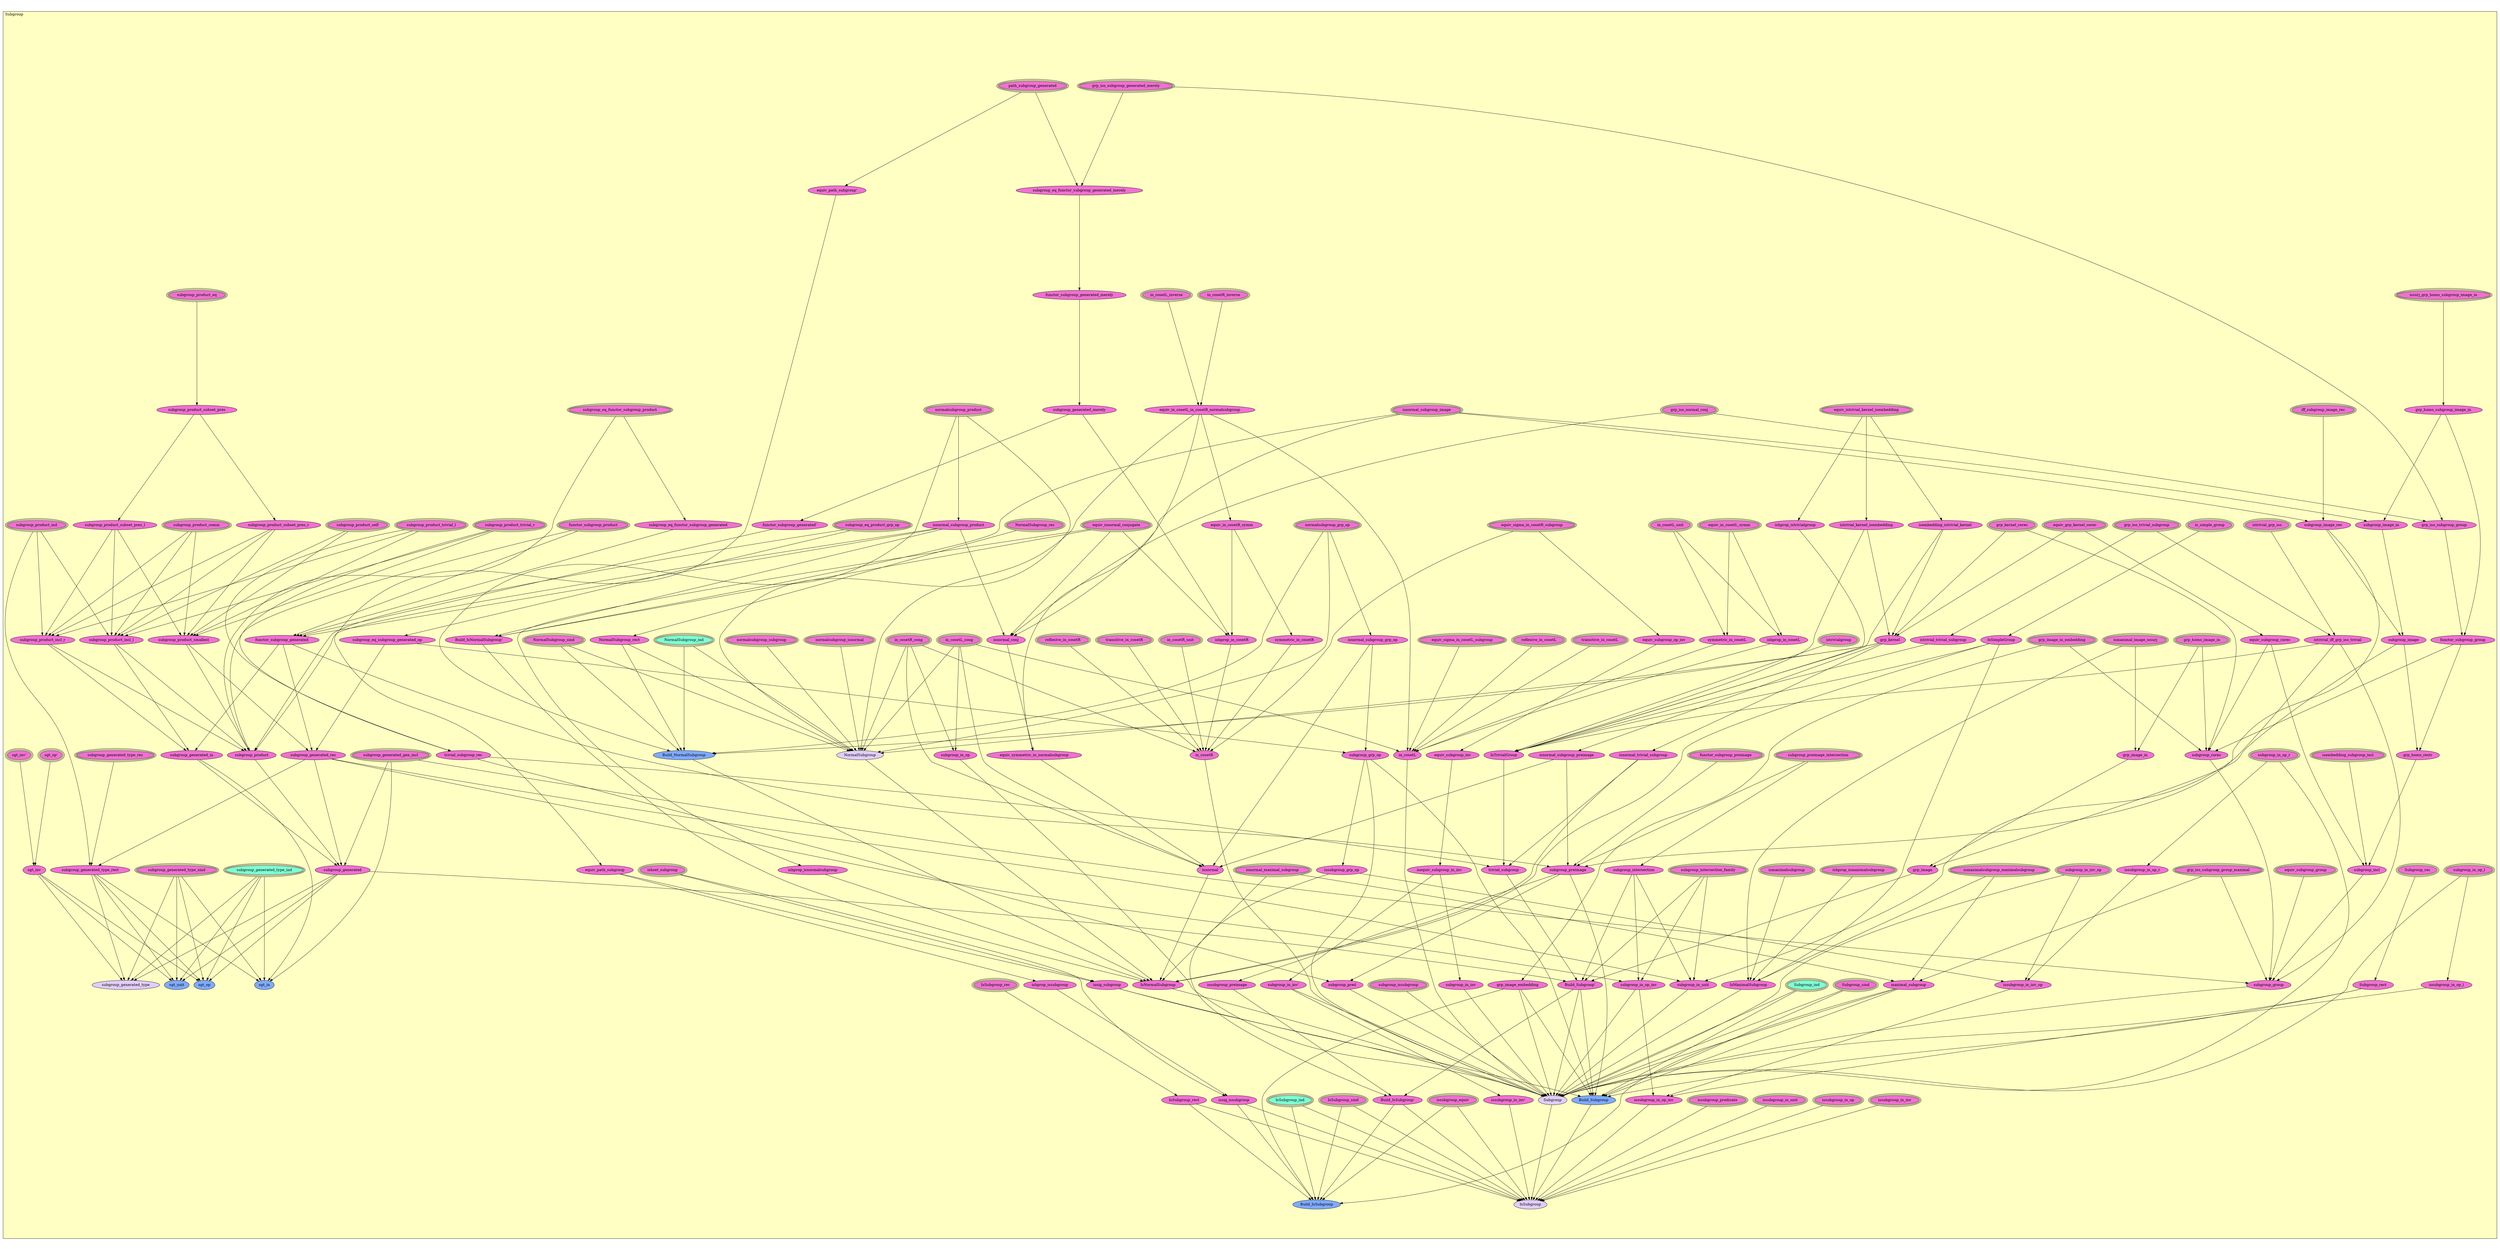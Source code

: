 digraph HoTT_Algebra_Groups_Subgroup {
  graph [ratio=0.5]
  node [style=filled]
Subgroup_in_cosetL [label="in_cosetL", URL=<Subgroup.html#in_cosetL>, fillcolor="#F070D1"] ;
Subgroup_grp_iso_subgroup_group [label="grp_iso_subgroup_group", URL=<Subgroup.html#grp_iso_subgroup_group>, fillcolor="#F070D1"] ;
Subgroup_equiv_istrivial_kernel_isembedding [label="equiv_istrivial_kernel_isembedding", URL=<Subgroup.html#equiv_istrivial_kernel_isembedding>, peripheries=3, fillcolor="#F070D1"] ;
Subgroup_istrivial_kernel_isembedding [label="istrivial_kernel_isembedding", URL=<Subgroup.html#istrivial_kernel_isembedding>, fillcolor="#F070D1"] ;
Subgroup_functor_subgroup_group [label="functor_subgroup_group", URL=<Subgroup.html#functor_subgroup_group>, fillcolor="#F070D1"] ;
Subgroup_isembedding_istrivial_kernel [label="isembedding_istrivial_kernel", URL=<Subgroup.html#isembedding_istrivial_kernel>, fillcolor="#F070D1"] ;
Subgroup_equiv_subgroup_corec [label="equiv_subgroup_corec", URL=<Subgroup.html#equiv_subgroup_corec>, fillcolor="#F070D1"] ;
Subgroup_subgroup_corec [label="subgroup_corec", URL=<Subgroup.html#subgroup_corec>, fillcolor="#F070D1"] ;
Subgroup_equiv_grp_kernel_corec [label="equiv_grp_kernel_corec", URL=<Subgroup.html#equiv_grp_kernel_corec>, peripheries=3, fillcolor="#F070D1"] ;
Subgroup_grp_kernel_corec [label="grp_kernel_corec", URL=<Subgroup.html#grp_kernel_corec>, peripheries=3, fillcolor="#F070D1"] ;
Subgroup_grp_homo_restr [label="grp_homo_restr", URL=<Subgroup.html#grp_homo_restr>, fillcolor="#F070D1"] ;
Subgroup_isembedding_subgroup_incl [label="isembedding_subgroup_incl", URL=<Subgroup.html#isembedding_subgroup_incl>, peripheries=3, fillcolor="#F070D1"] ;
Subgroup_grp_kernel [label="grp_kernel", URL=<Subgroup.html#grp_kernel>, fillcolor="#F070D1"] ;
Subgroup_subgroup_incl [label="subgroup_incl", URL=<Subgroup.html#subgroup_incl>, fillcolor="#F070D1"] ;
Subgroup_isnormal_subgroup_image [label="isnormal_subgroup_image", URL=<Subgroup.html#isnormal_subgroup_image>, peripheries=3, fillcolor="#F070D1"] ;
Subgroup_iff_subgroup_image_rec [label="iff_subgroup_image_rec", URL=<Subgroup.html#iff_subgroup_image_rec>, peripheries=3, fillcolor="#F070D1"] ;
Subgroup_equiv_subgroup_group [label="equiv_subgroup_group", URL=<Subgroup.html#equiv_subgroup_group>, peripheries=3, fillcolor="#F070D1"] ;
Subgroup_subgroup_image_rec [label="subgroup_image_rec", URL=<Subgroup.html#subgroup_image_rec>, fillcolor="#F070D1"] ;
Subgroup_subgroup_group [label="subgroup_group", URL=<Subgroup.html#subgroup_group>, fillcolor="#F070D1"] ;
Subgroup_issurj_grp_homo_subgroup_image_in [label="issurj_grp_homo_subgroup_image_in", URL=<Subgroup.html#issurj_grp_homo_subgroup_image_in>, peripheries=3, fillcolor="#F070D1"] ;
Subgroup_ishset_subgroup [label="ishset_subgroup", URL=<Subgroup.html#ishset_subgroup>, peripheries=3, fillcolor="#F070D1"] ;
Subgroup_grp_homo_subgroup_image_in [label="grp_homo_subgroup_image_in", URL=<Subgroup.html#grp_homo_subgroup_image_in>, fillcolor="#F070D1"] ;
Subgroup_equiv_path_subgroup_ [label="equiv_path_subgroup'", URL=<Subgroup.html#equiv_path_subgroup'>, fillcolor="#F070D1"] ;
Subgroup_subgroup_image_in [label="subgroup_image_in", URL=<Subgroup.html#subgroup_image_in>, fillcolor="#F070D1"] ;
Subgroup_equiv_path_subgroup [label="equiv_path_subgroup", URL=<Subgroup.html#equiv_path_subgroup>, fillcolor="#F070D1"] ;
Subgroup_subgroup_image [label="subgroup_image", URL=<Subgroup.html#subgroup_image>, fillcolor="#F070D1"] ;
Subgroup_equiv_subgroup_op_inv [label="equiv_subgroup_op_inv", URL=<Subgroup.html#equiv_subgroup_op_inv>, fillcolor="#F070D1"] ;
Subgroup_ismaximal_image_issurj [label="ismaximal_image_issurj", URL=<Subgroup.html#ismaximal_image_issurj>, peripheries=3, fillcolor="#F070D1"] ;
Subgroup_equiv_subgroup_inv [label="equiv_subgroup_inv", URL=<Subgroup.html#equiv_subgroup_inv>, fillcolor="#F070D1"] ;
Subgroup_isequiv_subgroup_in_inv [label="isequiv_subgroup_in_inv", URL=<Subgroup.html#isequiv_subgroup_in_inv>, fillcolor="#F070D1"] ;
Subgroup_grp_image_in_embedding [label="grp_image_in_embedding", URL=<Subgroup.html#grp_image_in_embedding>, peripheries=3, fillcolor="#F070D1"] ;
Subgroup_subgroup_in_op_r [label="subgroup_in_op_r", URL=<Subgroup.html#subgroup_in_op_r>, peripheries=3, fillcolor="#F070D1"] ;
Subgroup_grp_image_embedding [label="grp_image_embedding", URL=<Subgroup.html#grp_image_embedding>, fillcolor="#F070D1"] ;
Subgroup_subgroup_in_op_l [label="subgroup_in_op_l", URL=<Subgroup.html#subgroup_in_op_l>, peripheries=3, fillcolor="#F070D1"] ;
Subgroup_grp_homo_image_in [label="grp_homo_image_in", URL=<Subgroup.html#grp_homo_image_in>, peripheries=3, fillcolor="#F070D1"] ;
Subgroup_subgroup_in_inv_op [label="subgroup_in_inv_op", URL=<Subgroup.html#subgroup_in_inv_op>, peripheries=3, fillcolor="#F070D1"] ;
Subgroup_grp_image_in [label="grp_image_in", URL=<Subgroup.html#grp_image_in>, fillcolor="#F070D1"] ;
Subgroup_subgroup_in_op_inv [label="subgroup_in_op_inv", URL=<Subgroup.html#subgroup_in_op_inv>, fillcolor="#F070D1"] ;
Subgroup_grp_image [label="grp_image", URL=<Subgroup.html#grp_image>, fillcolor="#F070D1"] ;
Subgroup_subgroup_in_op [label="subgroup_in_op", URL=<Subgroup.html#subgroup_in_op>, fillcolor="#F070D1"] ;
Subgroup_subgroup_eq_product_grp_op [label="subgroup_eq_product_grp_op", URL=<Subgroup.html#subgroup_eq_product_grp_op>, peripheries=3, fillcolor="#F070D1"] ;
Subgroup_subgroup_in_inv_ [label="subgroup_in_inv'", URL=<Subgroup.html#subgroup_in_inv'>, fillcolor="#F070D1"] ;
Subgroup_subgroup_eq_functor_subgroup_product [label="subgroup_eq_functor_subgroup_product", URL=<Subgroup.html#subgroup_eq_functor_subgroup_product>, peripheries=3, fillcolor="#F070D1"] ;
Subgroup_subgroup_in_inv [label="subgroup_in_inv", URL=<Subgroup.html#subgroup_in_inv>, fillcolor="#F070D1"] ;
Subgroup_functor_subgroup_product [label="functor_subgroup_product", URL=<Subgroup.html#functor_subgroup_product>, peripheries=3, fillcolor="#F070D1"] ;
Subgroup_subgroup_in_unit [label="subgroup_in_unit", URL=<Subgroup.html#subgroup_in_unit>, fillcolor="#F070D1"] ;
Subgroup_normalsubgroup_product [label="normalsubgroup_product", URL=<Subgroup.html#normalsubgroup_product>, peripheries=3, fillcolor="#F070D1"] ;
Subgroup_isnormal_subgroup_product [label="isnormal_subgroup_product", URL=<Subgroup.html#isnormal_subgroup_product>, fillcolor="#F070D1"] ;
Subgroup_Build_Subgroup_ [label="Build_Subgroup'", URL=<Subgroup.html#Build_Subgroup'>, fillcolor="#F070D1"] ;
Subgroup_subgroup_product_eq [label="subgroup_product_eq", URL=<Subgroup.html#subgroup_product_eq>, peripheries=3, fillcolor="#F070D1"] ;
Subgroup_issig_subgroup [label="issig_subgroup", URL=<Subgroup.html#issig_subgroup>, fillcolor="#F070D1"] ;
Subgroup_subgroup_product_subset_pres [label="subgroup_product_subset_pres", URL=<Subgroup.html#subgroup_product_subset_pres>, fillcolor="#F070D1"] ;
Subgroup_subgroup_issubgroup [label="subgroup_issubgroup", URL=<Subgroup.html#subgroup_issubgroup>, peripheries=3, fillcolor="#F070D1"] ;
Subgroup_subgroup_product_subset_pres_r [label="subgroup_product_subset_pres_r", URL=<Subgroup.html#subgroup_product_subset_pres_r>, fillcolor="#F070D1"] ;
Subgroup_subgroup_pred [label="subgroup_pred", URL=<Subgroup.html#subgroup_pred>, fillcolor="#F070D1"] ;
Subgroup_subgroup_product_subset_pres_l [label="subgroup_product_subset_pres_l", URL=<Subgroup.html#subgroup_product_subset_pres_l>, fillcolor="#F070D1"] ;
Subgroup_Subgroup_sind [label="Subgroup_sind", URL=<Subgroup.html#Subgroup_sind>, peripheries=3, fillcolor="#F070D1"] ;
Subgroup_subgroup_product_self [label="subgroup_product_self", URL=<Subgroup.html#subgroup_product_self>, peripheries=3, fillcolor="#F070D1"] ;
Subgroup_Subgroup_rec [label="Subgroup_rec", URL=<Subgroup.html#Subgroup_rec>, peripheries=3, fillcolor="#F070D1"] ;
Subgroup_subgroup_product_trivial_r [label="subgroup_product_trivial_r", URL=<Subgroup.html#subgroup_product_trivial_r>, peripheries=3, fillcolor="#F070D1"] ;
Subgroup_Subgroup_ind [label="Subgroup_ind", URL=<Subgroup.html#Subgroup_ind>, peripheries=3, fillcolor="#7FFFD4"] ;
Subgroup_subgroup_product_trivial_l [label="subgroup_product_trivial_l", URL=<Subgroup.html#subgroup_product_trivial_l>, peripheries=3, fillcolor="#F070D1"] ;
Subgroup_Subgroup_rect [label="Subgroup_rect", URL=<Subgroup.html#Subgroup_rect>, fillcolor="#F070D1"] ;
Subgroup_Build_Subgroup [label="Build_Subgroup", URL=<Subgroup.html#Build_Subgroup>, fillcolor="#7FAAFF"] ;
Subgroup_subgroup_product_comm [label="subgroup_product_comm", URL=<Subgroup.html#subgroup_product_comm>, peripheries=3, fillcolor="#F070D1"] ;
Subgroup_Subgroup [label="Subgroup", URL=<Subgroup.html#Subgroup>, fillcolor="#E2CDFA"] ;
Subgroup_subgroup_product_smallest [label="subgroup_product_smallest", URL=<Subgroup.html#subgroup_product_smallest>, fillcolor="#F070D1"] ;
Subgroup_subgroup_product_ind [label="subgroup_product_ind", URL=<Subgroup.html#subgroup_product_ind>, peripheries=3, fillcolor="#F070D1"] ;
Subgroup_issubgroup_equiv [label="issubgroup_equiv", URL=<Subgroup.html#issubgroup_equiv>, peripheries=3, fillcolor="#F070D1"] ;
Subgroup_subgroup_product_incl_r [label="subgroup_product_incl_r", URL=<Subgroup.html#subgroup_product_incl_r>, fillcolor="#F070D1"] ;
Subgroup_ishprop_issubgroup [label="ishprop_issubgroup", URL=<Subgroup.html#ishprop_issubgroup>, fillcolor="#F070D1"] ;
Subgroup_subgroup_product_incl_l [label="subgroup_product_incl_l", URL=<Subgroup.html#subgroup_product_incl_l>, fillcolor="#F070D1"] ;
Subgroup_issubgroup_in_op_r [label="issubgroup_in_op_r", URL=<Subgroup.html#issubgroup_in_op_r>, fillcolor="#F070D1"] ;
Subgroup_subgroup_product [label="subgroup_product", URL=<Subgroup.html#subgroup_product>, fillcolor="#F070D1"] ;
Subgroup_issubgroup_in_op_l [label="issubgroup_in_op_l", URL=<Subgroup.html#issubgroup_in_op_l>, fillcolor="#F070D1"] ;
Subgroup_path_subgroup_generated [label="path_subgroup_generated", URL=<Subgroup.html#path_subgroup_generated>, peripheries=3, fillcolor="#F070D1"] ;
Subgroup_issubgroup_in_inv_op [label="issubgroup_in_inv_op", URL=<Subgroup.html#issubgroup_in_inv_op>, fillcolor="#F070D1"] ;
Subgroup_issubgroup_in_inv_ [label="issubgroup_in_inv'", URL=<Subgroup.html#issubgroup_in_inv'>, fillcolor="#F070D1"] ;
Subgroup_grp_iso_subgroup_generated_merely [label="grp_iso_subgroup_generated_merely", URL=<Subgroup.html#grp_iso_subgroup_generated_merely>, peripheries=3, fillcolor="#F070D1"] ;
Subgroup_subgroup_eq_functor_subgroup_generated_merely [label="subgroup_eq_functor_subgroup_generated_merely", URL=<Subgroup.html#subgroup_eq_functor_subgroup_generated_merely>, fillcolor="#F070D1"] ;
Subgroup_issubgroup_in_op_inv [label="issubgroup_in_op_inv", URL=<Subgroup.html#issubgroup_in_op_inv>, fillcolor="#F070D1"] ;
Subgroup_functor_subgroup_generated_merely [label="functor_subgroup_generated_merely", URL=<Subgroup.html#functor_subgroup_generated_merely>, fillcolor="#F070D1"] ;
Subgroup_Build_IsSubgroup_ [label="Build_IsSubgroup'", URL=<Subgroup.html#Build_IsSubgroup'>, fillcolor="#F070D1"] ;
Subgroup_subgroup_generated_merely [label="subgroup_generated_merely", URL=<Subgroup.html#subgroup_generated_merely>, fillcolor="#F070D1"] ;
Subgroup_issig_issubgroup [label="issig_issubgroup", URL=<Subgroup.html#issig_issubgroup>, fillcolor="#F070D1"] ;
Subgroup_subgroup_eq_subgroup_generated_op [label="subgroup_eq_subgroup_generated_op", URL=<Subgroup.html#subgroup_eq_subgroup_generated_op>, fillcolor="#F070D1"] ;
Subgroup_issubgroup_in_inv [label="issubgroup_in_inv", URL=<Subgroup.html#issubgroup_in_inv>, peripheries=3, fillcolor="#F070D1"] ;
Subgroup_subgroup_eq_functor_subgroup_generated [label="subgroup_eq_functor_subgroup_generated", URL=<Subgroup.html#subgroup_eq_functor_subgroup_generated>, fillcolor="#F070D1"] ;
Subgroup_issubgroup_in_op [label="issubgroup_in_op", URL=<Subgroup.html#issubgroup_in_op>, peripheries=3, fillcolor="#F070D1"] ;
Subgroup_issubgroup_in_unit [label="issubgroup_in_unit", URL=<Subgroup.html#issubgroup_in_unit>, peripheries=3, fillcolor="#F070D1"] ;
Subgroup_functor_subgroup_generated_ [label="functor_subgroup_generated'", URL=<Subgroup.html#functor_subgroup_generated'>, fillcolor="#F070D1"] ;
Subgroup_issubgroup_predicate [label="issubgroup_predicate", URL=<Subgroup.html#issubgroup_predicate>, peripheries=3, fillcolor="#F070D1"] ;
Subgroup_functor_subgroup_generated [label="functor_subgroup_generated", URL=<Subgroup.html#functor_subgroup_generated>, fillcolor="#F070D1"] ;
Subgroup_subgroup_generated_rec [label="subgroup_generated_rec", URL=<Subgroup.html#subgroup_generated_rec>, fillcolor="#F070D1"] ;
Subgroup_IsSubgroup_sind [label="IsSubgroup_sind", URL=<Subgroup.html#IsSubgroup_sind>, peripheries=3, fillcolor="#F070D1"] ;
Subgroup_subgroup_generated_gen_incl [label="subgroup_generated_gen_incl", URL=<Subgroup.html#subgroup_generated_gen_incl>, peripheries=3, fillcolor="#F070D1"] ;
Subgroup_IsSubgroup_rec [label="IsSubgroup_rec", URL=<Subgroup.html#IsSubgroup_rec>, peripheries=3, fillcolor="#F070D1"] ;
Subgroup_subgroup_generated_in [label="subgroup_generated_in", URL=<Subgroup.html#subgroup_generated_in>, fillcolor="#F070D1"] ;
Subgroup_IsSubgroup_ind [label="IsSubgroup_ind", URL=<Subgroup.html#IsSubgroup_ind>, peripheries=3, fillcolor="#7FFFD4"] ;
Subgroup_subgroup_generated [label="subgroup_generated", URL=<Subgroup.html#subgroup_generated>, fillcolor="#F070D1"] ;
Subgroup_IsSubgroup_rect [label="IsSubgroup_rect", URL=<Subgroup.html#IsSubgroup_rect>, fillcolor="#F070D1"] ;
Subgroup_Build_IsSubgroup [label="Build_IsSubgroup", URL=<Subgroup.html#Build_IsSubgroup>, fillcolor="#7FAAFF"] ;
Subgroup_sgt_op_ [label="sgt_op'", URL=<Subgroup.html#sgt_op'>, peripheries=3, fillcolor="#F070D1"] ;
Subgroup_IsSubgroup [label="IsSubgroup", URL=<Subgroup.html#IsSubgroup>, fillcolor="#E2CDFA"] ;
Subgroup_sgt_inv_ [label="sgt_inv'", URL=<Subgroup.html#sgt_inv'>, peripheries=3, fillcolor="#F070D1"] ;
Subgroup_sgt_inv [label="sgt_inv", URL=<Subgroup.html#sgt_inv>, fillcolor="#F070D1"] ;
Subgroup_subgroup_generated_type_sind [label="subgroup_generated_type_sind", URL=<Subgroup.html#subgroup_generated_type_sind>, peripheries=3, fillcolor="#F070D1"] ;
Subgroup_subgroup_generated_type_rec [label="subgroup_generated_type_rec", URL=<Subgroup.html#subgroup_generated_type_rec>, peripheries=3, fillcolor="#F070D1"] ;
Subgroup_subgroup_generated_type_ind [label="subgroup_generated_type_ind", URL=<Subgroup.html#subgroup_generated_type_ind>, peripheries=3, fillcolor="#7FFFD4"] ;
Subgroup_subgroup_generated_type_rect [label="subgroup_generated_type_rect", URL=<Subgroup.html#subgroup_generated_type_rect>, fillcolor="#F070D1"] ;
Subgroup_sgt_op [label="sgt_op", URL=<Subgroup.html#sgt_op>, fillcolor="#7FAAFF"] ;
Subgroup_sgt_unit [label="sgt_unit", URL=<Subgroup.html#sgt_unit>, fillcolor="#7FAAFF"] ;
Subgroup_sgt_in [label="sgt_in", URL=<Subgroup.html#sgt_in>, fillcolor="#7FAAFF"] ;
Subgroup_subgroup_generated_type [label="subgroup_generated_type", URL=<Subgroup.html#subgroup_generated_type>, fillcolor="#E2CDFA"] ;
Subgroup_is_simple_group [label="is_simple_group", URL=<Subgroup.html#is_simple_group>, peripheries=3, fillcolor="#F070D1"] ;
Subgroup_IsSimpleGroup [label="IsSimpleGroup", URL=<Subgroup.html#IsSimpleGroup>, fillcolor="#F070D1"] ;
Subgroup_subgroup_preimage_intersection [label="subgroup_preimage_intersection", URL=<Subgroup.html#subgroup_preimage_intersection>, peripheries=3, fillcolor="#F070D1"] ;
Subgroup_functor_subgroup_preimage [label="functor_subgroup_preimage", URL=<Subgroup.html#functor_subgroup_preimage>, peripheries=3, fillcolor="#F070D1"] ;
Subgroup_isnormal_subgroup_preimage [label="isnormal_subgroup_preimage", URL=<Subgroup.html#isnormal_subgroup_preimage>, fillcolor="#F070D1"] ;
Subgroup_subgroup_preimage [label="subgroup_preimage", URL=<Subgroup.html#subgroup_preimage>, fillcolor="#F070D1"] ;
Subgroup_issubgroup_preimage [label="issubgroup_preimage", URL=<Subgroup.html#issubgroup_preimage>, fillcolor="#F070D1"] ;
Subgroup_subgroup_intersection_family [label="subgroup_intersection_family", URL=<Subgroup.html#subgroup_intersection_family>, peripheries=3, fillcolor="#F070D1"] ;
Subgroup_subgroup_intersection [label="subgroup_intersection", URL=<Subgroup.html#subgroup_intersection>, fillcolor="#F070D1"] ;
Subgroup_normalsubgroup_grp_op [label="normalsubgroup_grp_op", URL=<Subgroup.html#normalsubgroup_grp_op>, peripheries=3, fillcolor="#F070D1"] ;
Subgroup_isnormal_subgroup_grp_op [label="isnormal_subgroup_grp_op", URL=<Subgroup.html#isnormal_subgroup_grp_op>, fillcolor="#F070D1"] ;
Subgroup_subgroup_grp_op [label="subgroup_grp_op", URL=<Subgroup.html#subgroup_grp_op>, fillcolor="#F070D1"] ;
Subgroup_issubgroup_grp_op [label="issubgroup_grp_op", URL=<Subgroup.html#issubgroup_grp_op>, fillcolor="#F070D1"] ;
Subgroup_ismaximalsubgroup_maximalsubgroup [label="ismaximalsubgroup_maximalsubgroup", URL=<Subgroup.html#ismaximalsubgroup_maximalsubgroup>, peripheries=3, fillcolor="#F070D1"] ;
Subgroup_ishprop_ismaximalsubgroup [label="ishprop_ismaximalsubgroup", URL=<Subgroup.html#ishprop_ismaximalsubgroup>, peripheries=3, fillcolor="#F070D1"] ;
Subgroup_ismaximalsubgroup [label="ismaximalsubgroup", URL=<Subgroup.html#ismaximalsubgroup>, peripheries=3, fillcolor="#F070D1"] ;
Subgroup_IsMaximalSubgroup [label="IsMaximalSubgroup", URL=<Subgroup.html#IsMaximalSubgroup>, fillcolor="#F070D1"] ;
Subgroup_isnormal_maximal_subgroup [label="isnormal_maximal_subgroup", URL=<Subgroup.html#isnormal_maximal_subgroup>, peripheries=3, fillcolor="#F070D1"] ;
Subgroup_grp_iso_subgroup_group_maximal [label="grp_iso_subgroup_group_maximal", URL=<Subgroup.html#grp_iso_subgroup_group_maximal>, peripheries=3, fillcolor="#F070D1"] ;
Subgroup_maximal_subgroup [label="maximal_subgroup", URL=<Subgroup.html#maximal_subgroup>, fillcolor="#F070D1"] ;
Subgroup_istrivial_grp_iso [label="istrivial_grp_iso", URL=<Subgroup.html#istrivial_grp_iso>, peripheries=3, fillcolor="#F070D1"] ;
Subgroup_grp_iso_trivial_subgroup [label="grp_iso_trivial_subgroup", URL=<Subgroup.html#grp_iso_trivial_subgroup>, peripheries=3, fillcolor="#F070D1"] ;
Subgroup_istrivial_iff_grp_iso_trivial [label="istrivial_iff_grp_iso_trivial", URL=<Subgroup.html#istrivial_iff_grp_iso_trivial>, fillcolor="#F070D1"] ;
Subgroup_istrivial_trivial_subgroup [label="istrivial_trivial_subgroup", URL=<Subgroup.html#istrivial_trivial_subgroup>, fillcolor="#F070D1"] ;
Subgroup_ishprop_istrivialgroup [label="ishprop_istrivialgroup", URL=<Subgroup.html#ishprop_istrivialgroup>, fillcolor="#F070D1"] ;
Subgroup_istrivialgroup [label="istrivialgroup", URL=<Subgroup.html#istrivialgroup>, peripheries=3, fillcolor="#F070D1"] ;
Subgroup_IsTrivialGroup [label="IsTrivialGroup", URL=<Subgroup.html#IsTrivialGroup>, fillcolor="#F070D1"] ;
Subgroup_isnormal_trivial_subgroup [label="isnormal_trivial_subgroup", URL=<Subgroup.html#isnormal_trivial_subgroup>, fillcolor="#F070D1"] ;
Subgroup_trivial_subgroup_rec [label="trivial_subgroup_rec", URL=<Subgroup.html#trivial_subgroup_rec>, fillcolor="#F070D1"] ;
Subgroup_trivial_subgroup [label="trivial_subgroup", URL=<Subgroup.html#trivial_subgroup>, fillcolor="#F070D1"] ;
Subgroup_in_cosetR_cong [label="in_cosetR_cong", URL=<Subgroup.html#in_cosetR_cong>, peripheries=3, fillcolor="#F070D1"] ;
Subgroup_in_cosetL_cong [label="in_cosetL_cong", URL=<Subgroup.html#in_cosetL_cong>, peripheries=3, fillcolor="#F070D1"] ;
Subgroup_in_cosetR_inverse [label="in_cosetR_inverse", URL=<Subgroup.html#in_cosetR_inverse>, peripheries=3, fillcolor="#F070D1"] ;
Subgroup_in_cosetL_inverse [label="in_cosetL_inverse", URL=<Subgroup.html#in_cosetL_inverse>, peripheries=3, fillcolor="#F070D1"] ;
Subgroup_equiv_in_cosetL_in_cosetR_normalsubgroup [label="equiv_in_cosetL_in_cosetR_normalsubgroup", URL=<Subgroup.html#equiv_in_cosetL_in_cosetR_normalsubgroup>, fillcolor="#F070D1"] ;
Subgroup_grp_iso_normal_conj [label="grp_iso_normal_conj", URL=<Subgroup.html#grp_iso_normal_conj>, peripheries=3, fillcolor="#F070D1"] ;
Subgroup_equiv_isnormal_conjugate [label="equiv_isnormal_conjugate", URL=<Subgroup.html#equiv_isnormal_conjugate>, peripheries=3, fillcolor="#F070D1"] ;
Subgroup_ishprop_isnormalsubgroup [label="ishprop_isnormalsubgroup", URL=<Subgroup.html#ishprop_isnormalsubgroup>, fillcolor="#F070D1"] ;
Subgroup_Build_IsNormalSubgroup_ [label="Build_IsNormalSubgroup'", URL=<Subgroup.html#Build_IsNormalSubgroup'>, fillcolor="#F070D1"] ;
Subgroup_isnormal_conj [label="isnormal_conj", URL=<Subgroup.html#isnormal_conj>, fillcolor="#F070D1"] ;
Subgroup_equiv_symmetric_in_normalsubgroup [label="equiv_symmetric_in_normalsubgroup", URL=<Subgroup.html#equiv_symmetric_in_normalsubgroup>, fillcolor="#F070D1"] ;
Subgroup_normalsubgroup_isnormal [label="normalsubgroup_isnormal", URL=<Subgroup.html#normalsubgroup_isnormal>, peripheries=3, fillcolor="#F070D1"] ;
Subgroup_normalsubgroup_subgroup [label="normalsubgroup_subgroup", URL=<Subgroup.html#normalsubgroup_subgroup>, peripheries=3, fillcolor="#F070D1"] ;
Subgroup_NormalSubgroup_sind [label="NormalSubgroup_sind", URL=<Subgroup.html#NormalSubgroup_sind>, peripheries=3, fillcolor="#F070D1"] ;
Subgroup_NormalSubgroup_rec [label="NormalSubgroup_rec", URL=<Subgroup.html#NormalSubgroup_rec>, peripheries=3, fillcolor="#F070D1"] ;
Subgroup_NormalSubgroup_ind [label="NormalSubgroup_ind", URL=<Subgroup.html#NormalSubgroup_ind>, peripheries=3, fillcolor="#7FFFD4"] ;
Subgroup_NormalSubgroup_rect [label="NormalSubgroup_rect", URL=<Subgroup.html#NormalSubgroup_rect>, fillcolor="#F070D1"] ;
Subgroup_Build_NormalSubgroup [label="Build_NormalSubgroup", URL=<Subgroup.html#Build_NormalSubgroup>, fillcolor="#7FAAFF"] ;
Subgroup_NormalSubgroup [label="NormalSubgroup", URL=<Subgroup.html#NormalSubgroup>, fillcolor="#E2CDFA"] ;
Subgroup_isnormal [label="isnormal", URL=<Subgroup.html#isnormal>, fillcolor="#F070D1"] ;
Subgroup_IsNormalSubgroup [label="IsNormalSubgroup", URL=<Subgroup.html#IsNormalSubgroup>, fillcolor="#F070D1"] ;
Subgroup_equiv_sigma_in_cosetR_subgroup [label="equiv_sigma_in_cosetR_subgroup", URL=<Subgroup.html#equiv_sigma_in_cosetR_subgroup>, peripheries=3, fillcolor="#F070D1"] ;
Subgroup_equiv_sigma_in_cosetL_subgroup [label="equiv_sigma_in_cosetL_subgroup", URL=<Subgroup.html#equiv_sigma_in_cosetL_subgroup>, peripheries=3, fillcolor="#F070D1"] ;
Subgroup_equiv_in_cosetR_symm [label="equiv_in_cosetR_symm", URL=<Subgroup.html#equiv_in_cosetR_symm>, fillcolor="#F070D1"] ;
Subgroup_equiv_in_cosetL_symm [label="equiv_in_cosetL_symm", URL=<Subgroup.html#equiv_in_cosetL_symm>, peripheries=3, fillcolor="#F070D1"] ;
Subgroup_in_cosetR_unit [label="in_cosetR_unit", URL=<Subgroup.html#in_cosetR_unit>, peripheries=3, fillcolor="#F070D1"] ;
Subgroup_in_cosetL_unit [label="in_cosetL_unit", URL=<Subgroup.html#in_cosetL_unit>, peripheries=3, fillcolor="#F070D1"] ;
Subgroup_transitive_in_cosetR [label="transitive_in_cosetR", URL=<Subgroup.html#transitive_in_cosetR>, peripheries=3, fillcolor="#F070D1"] ;
Subgroup_transitive_in_cosetL [label="transitive_in_cosetL", URL=<Subgroup.html#transitive_in_cosetL>, peripheries=3, fillcolor="#F070D1"] ;
Subgroup_symmetric_in_cosetR [label="symmetric_in_cosetR", URL=<Subgroup.html#symmetric_in_cosetR>, fillcolor="#F070D1"] ;
Subgroup_symmetric_in_cosetL [label="symmetric_in_cosetL", URL=<Subgroup.html#symmetric_in_cosetL>, fillcolor="#F070D1"] ;
Subgroup_reflexive_in_cosetR [label="reflexive_in_cosetR", URL=<Subgroup.html#reflexive_in_cosetR>, peripheries=3, fillcolor="#F070D1"] ;
Subgroup_reflexive_in_cosetL [label="reflexive_in_cosetL", URL=<Subgroup.html#reflexive_in_cosetL>, peripheries=3, fillcolor="#F070D1"] ;
Subgroup_ishprop_in_cosetR [label="ishprop_in_cosetR", URL=<Subgroup.html#ishprop_in_cosetR>, fillcolor="#F070D1"] ;
Subgroup_ishprop_in_cosetL [label="ishprop_in_cosetL", URL=<Subgroup.html#ishprop_in_cosetL>, fillcolor="#F070D1"] ;
Subgroup_in_cosetR [label="in_cosetR", URL=<Subgroup.html#in_cosetR>, fillcolor="#F070D1"] ;
  Subgroup_in_cosetL -> Subgroup_Subgroup [] ;
  Subgroup_grp_iso_subgroup_group -> Subgroup_functor_subgroup_group [] ;
  Subgroup_equiv_istrivial_kernel_isembedding -> Subgroup_istrivial_kernel_isembedding [] ;
  Subgroup_equiv_istrivial_kernel_isembedding -> Subgroup_isembedding_istrivial_kernel [] ;
  Subgroup_equiv_istrivial_kernel_isembedding -> Subgroup_ishprop_istrivialgroup [] ;
  Subgroup_istrivial_kernel_isembedding -> Subgroup_grp_kernel [] ;
  Subgroup_istrivial_kernel_isembedding -> Subgroup_IsTrivialGroup [] ;
  Subgroup_functor_subgroup_group -> Subgroup_subgroup_corec [] ;
  Subgroup_functor_subgroup_group -> Subgroup_grp_homo_restr [] ;
  Subgroup_isembedding_istrivial_kernel -> Subgroup_grp_kernel [] ;
  Subgroup_isembedding_istrivial_kernel -> Subgroup_IsTrivialGroup [] ;
  Subgroup_equiv_subgroup_corec -> Subgroup_subgroup_corec [] ;
  Subgroup_equiv_subgroup_corec -> Subgroup_subgroup_incl [] ;
  Subgroup_subgroup_corec -> Subgroup_subgroup_group [] ;
  Subgroup_equiv_grp_kernel_corec -> Subgroup_grp_kernel [] ;
  Subgroup_equiv_grp_kernel_corec -> Subgroup_equiv_subgroup_corec [] ;
  Subgroup_grp_kernel_corec -> Subgroup_grp_kernel [] ;
  Subgroup_grp_kernel_corec -> Subgroup_subgroup_corec [] ;
  Subgroup_grp_homo_restr -> Subgroup_subgroup_incl [] ;
  Subgroup_isembedding_subgroup_incl -> Subgroup_subgroup_incl [] ;
  Subgroup_grp_kernel -> Subgroup_isnormal_subgroup_preimage [] ;
  Subgroup_grp_kernel -> Subgroup_isnormal_trivial_subgroup [] ;
  Subgroup_grp_kernel -> Subgroup_Build_NormalSubgroup [] ;
  Subgroup_grp_kernel -> Subgroup_NormalSubgroup [] ;
  Subgroup_subgroup_incl -> Subgroup_subgroup_group [] ;
  Subgroup_isnormal_subgroup_image -> Subgroup_subgroup_image_rec [] ;
  Subgroup_isnormal_subgroup_image -> Subgroup_subgroup_image_in [] ;
  Subgroup_isnormal_subgroup_image -> Subgroup_Build_IsNormalSubgroup_ [] ;
  Subgroup_isnormal_subgroup_image -> Subgroup_isnormal_conj [] ;
  Subgroup_iff_subgroup_image_rec -> Subgroup_subgroup_image_rec [] ;
  Subgroup_equiv_subgroup_group -> Subgroup_subgroup_group [] ;
  Subgroup_subgroup_image_rec -> Subgroup_subgroup_image [] ;
  Subgroup_subgroup_image_rec -> Subgroup_subgroup_preimage [] ;
  Subgroup_subgroup_group -> Subgroup_Subgroup [] ;
  Subgroup_issurj_grp_homo_subgroup_image_in -> Subgroup_grp_homo_subgroup_image_in [] ;
  Subgroup_ishset_subgroup -> Subgroup_issig_subgroup [] ;
  Subgroup_ishset_subgroup -> Subgroup_issig_issubgroup [] ;
  Subgroup_grp_homo_subgroup_image_in -> Subgroup_subgroup_image_in [] ;
  Subgroup_grp_homo_subgroup_image_in -> Subgroup_functor_subgroup_group [] ;
  Subgroup_equiv_path_subgroup_ -> Subgroup_equiv_path_subgroup [] ;
  Subgroup_subgroup_image_in -> Subgroup_subgroup_image [] ;
  Subgroup_equiv_path_subgroup -> Subgroup_issig_subgroup [] ;
  Subgroup_equiv_path_subgroup -> Subgroup_ishprop_issubgroup [] ;
  Subgroup_subgroup_image -> Subgroup_grp_image [] ;
  Subgroup_subgroup_image -> Subgroup_grp_homo_restr [] ;
  Subgroup_equiv_subgroup_op_inv -> Subgroup_equiv_subgroup_inv [] ;
  Subgroup_ismaximal_image_issurj -> Subgroup_grp_image_in [] ;
  Subgroup_ismaximal_image_issurj -> Subgroup_IsMaximalSubgroup [] ;
  Subgroup_equiv_subgroup_inv -> Subgroup_isequiv_subgroup_in_inv [] ;
  Subgroup_isequiv_subgroup_in_inv -> Subgroup_subgroup_in_inv_ [] ;
  Subgroup_isequiv_subgroup_in_inv -> Subgroup_subgroup_in_inv [] ;
  Subgroup_grp_image_in_embedding -> Subgroup_grp_image_embedding [] ;
  Subgroup_grp_image_in_embedding -> Subgroup_subgroup_corec [] ;
  Subgroup_subgroup_in_op_r -> Subgroup_Subgroup [] ;
  Subgroup_subgroup_in_op_r -> Subgroup_issubgroup_in_op_r [] ;
  Subgroup_grp_image_embedding -> Subgroup_Build_Subgroup [] ;
  Subgroup_grp_image_embedding -> Subgroup_Subgroup [] ;
  Subgroup_grp_image_embedding -> Subgroup_Build_IsSubgroup [] ;
  Subgroup_subgroup_in_op_l -> Subgroup_Subgroup [] ;
  Subgroup_subgroup_in_op_l -> Subgroup_issubgroup_in_op_l [] ;
  Subgroup_grp_homo_image_in -> Subgroup_grp_image_in [] ;
  Subgroup_grp_homo_image_in -> Subgroup_subgroup_corec [] ;
  Subgroup_subgroup_in_inv_op -> Subgroup_Subgroup [] ;
  Subgroup_subgroup_in_inv_op -> Subgroup_issubgroup_in_inv_op [] ;
  Subgroup_grp_image_in -> Subgroup_grp_image [] ;
  Subgroup_subgroup_in_op_inv -> Subgroup_Subgroup [] ;
  Subgroup_subgroup_in_op_inv -> Subgroup_issubgroup_in_op_inv [] ;
  Subgroup_grp_image -> Subgroup_Build_Subgroup_ [] ;
  Subgroup_subgroup_in_op -> Subgroup_Subgroup [] ;
  Subgroup_subgroup_eq_product_grp_op -> Subgroup_subgroup_product [] ;
  Subgroup_subgroup_eq_product_grp_op -> Subgroup_subgroup_eq_subgroup_generated_op [] ;
  Subgroup_subgroup_in_inv_ -> Subgroup_Subgroup [] ;
  Subgroup_subgroup_in_inv_ -> Subgroup_issubgroup_in_inv_ [] ;
  Subgroup_subgroup_eq_functor_subgroup_product -> Subgroup_subgroup_product [] ;
  Subgroup_subgroup_eq_functor_subgroup_product -> Subgroup_subgroup_eq_functor_subgroup_generated [] ;
  Subgroup_subgroup_in_inv -> Subgroup_Subgroup [] ;
  Subgroup_functor_subgroup_product -> Subgroup_subgroup_product [] ;
  Subgroup_functor_subgroup_product -> Subgroup_functor_subgroup_generated [] ;
  Subgroup_subgroup_in_unit -> Subgroup_Subgroup [] ;
  Subgroup_normalsubgroup_product -> Subgroup_isnormal_subgroup_product [] ;
  Subgroup_normalsubgroup_product -> Subgroup_Build_NormalSubgroup [] ;
  Subgroup_normalsubgroup_product -> Subgroup_NormalSubgroup [] ;
  Subgroup_isnormal_subgroup_product -> Subgroup_subgroup_product [] ;
  Subgroup_isnormal_subgroup_product -> Subgroup_functor_subgroup_generated [] ;
  Subgroup_isnormal_subgroup_product -> Subgroup_Build_IsNormalSubgroup_ [] ;
  Subgroup_isnormal_subgroup_product -> Subgroup_isnormal_conj [] ;
  Subgroup_Build_Subgroup_ -> Subgroup_Build_Subgroup [] ;
  Subgroup_Build_Subgroup_ -> Subgroup_Subgroup [] ;
  Subgroup_Build_Subgroup_ -> Subgroup_Build_IsSubgroup_ [] ;
  Subgroup_subgroup_product_eq -> Subgroup_subgroup_product_subset_pres [] ;
  Subgroup_issig_subgroup -> Subgroup_Build_Subgroup [] ;
  Subgroup_issig_subgroup -> Subgroup_Subgroup [] ;
  Subgroup_subgroup_product_subset_pres -> Subgroup_subgroup_product_subset_pres_r [] ;
  Subgroup_subgroup_product_subset_pres -> Subgroup_subgroup_product_subset_pres_l [] ;
  Subgroup_subgroup_issubgroup -> Subgroup_Subgroup [] ;
  Subgroup_subgroup_product_subset_pres_r -> Subgroup_subgroup_product_smallest [] ;
  Subgroup_subgroup_product_subset_pres_r -> Subgroup_subgroup_product_incl_r [] ;
  Subgroup_subgroup_product_subset_pres_r -> Subgroup_subgroup_product_incl_l [] ;
  Subgroup_subgroup_pred -> Subgroup_Subgroup [] ;
  Subgroup_subgroup_product_subset_pres_l -> Subgroup_subgroup_product_smallest [] ;
  Subgroup_subgroup_product_subset_pres_l -> Subgroup_subgroup_product_incl_r [] ;
  Subgroup_subgroup_product_subset_pres_l -> Subgroup_subgroup_product_incl_l [] ;
  Subgroup_Subgroup_sind -> Subgroup_Build_Subgroup [] ;
  Subgroup_Subgroup_sind -> Subgroup_Subgroup [] ;
  Subgroup_subgroup_product_self -> Subgroup_subgroup_product_smallest [] ;
  Subgroup_subgroup_product_self -> Subgroup_subgroup_product_incl_l [] ;
  Subgroup_Subgroup_rec -> Subgroup_Subgroup_rect [] ;
  Subgroup_subgroup_product_trivial_r -> Subgroup_subgroup_product_smallest [] ;
  Subgroup_subgroup_product_trivial_r -> Subgroup_subgroup_product_incl_l [] ;
  Subgroup_subgroup_product_trivial_r -> Subgroup_trivial_subgroup_rec [] ;
  Subgroup_Subgroup_ind -> Subgroup_Build_Subgroup [] ;
  Subgroup_Subgroup_ind -> Subgroup_Subgroup [] ;
  Subgroup_subgroup_product_trivial_l -> Subgroup_subgroup_product_smallest [] ;
  Subgroup_subgroup_product_trivial_l -> Subgroup_subgroup_product_incl_r [] ;
  Subgroup_subgroup_product_trivial_l -> Subgroup_trivial_subgroup_rec [] ;
  Subgroup_Subgroup_rect -> Subgroup_Build_Subgroup [] ;
  Subgroup_Subgroup_rect -> Subgroup_Subgroup [] ;
  Subgroup_Build_Subgroup -> Subgroup_IsSubgroup [] ;
  Subgroup_subgroup_product_comm -> Subgroup_subgroup_product_smallest [] ;
  Subgroup_subgroup_product_comm -> Subgroup_subgroup_product_incl_r [] ;
  Subgroup_subgroup_product_comm -> Subgroup_subgroup_product_incl_l [] ;
  Subgroup_Subgroup -> Subgroup_IsSubgroup [] ;
  Subgroup_subgroup_product_smallest -> Subgroup_subgroup_product [] ;
  Subgroup_subgroup_product_smallest -> Subgroup_subgroup_generated_rec [] ;
  Subgroup_subgroup_product_ind -> Subgroup_subgroup_product_incl_r [] ;
  Subgroup_subgroup_product_ind -> Subgroup_subgroup_product_incl_l [] ;
  Subgroup_subgroup_product_ind -> Subgroup_subgroup_generated_type_rect [] ;
  Subgroup_issubgroup_equiv -> Subgroup_Build_IsSubgroup [] ;
  Subgroup_issubgroup_equiv -> Subgroup_IsSubgroup [] ;
  Subgroup_subgroup_product_incl_r -> Subgroup_subgroup_product [] ;
  Subgroup_subgroup_product_incl_r -> Subgroup_subgroup_generated_in [] ;
  Subgroup_ishprop_issubgroup -> Subgroup_issig_issubgroup [] ;
  Subgroup_subgroup_product_incl_l -> Subgroup_subgroup_product [] ;
  Subgroup_subgroup_product_incl_l -> Subgroup_subgroup_generated_in [] ;
  Subgroup_issubgroup_in_op_r -> Subgroup_issubgroup_in_inv_op [] ;
  Subgroup_subgroup_product -> Subgroup_subgroup_generated [] ;
  Subgroup_issubgroup_in_op_l -> Subgroup_issubgroup_in_op_inv [] ;
  Subgroup_path_subgroup_generated -> Subgroup_subgroup_eq_functor_subgroup_generated_merely [] ;
  Subgroup_path_subgroup_generated -> Subgroup_equiv_path_subgroup_ [] ;
  Subgroup_issubgroup_in_inv_op -> Subgroup_issubgroup_in_op_inv [] ;
  Subgroup_issubgroup_in_inv_ -> Subgroup_IsSubgroup [] ;
  Subgroup_grp_iso_subgroup_generated_merely -> Subgroup_subgroup_eq_functor_subgroup_generated_merely [] ;
  Subgroup_grp_iso_subgroup_generated_merely -> Subgroup_grp_iso_subgroup_group [] ;
  Subgroup_subgroup_eq_functor_subgroup_generated_merely -> Subgroup_functor_subgroup_generated_merely [] ;
  Subgroup_issubgroup_in_op_inv -> Subgroup_IsSubgroup [] ;
  Subgroup_functor_subgroup_generated_merely -> Subgroup_subgroup_generated_merely [] ;
  Subgroup_Build_IsSubgroup_ -> Subgroup_Build_IsSubgroup [] ;
  Subgroup_Build_IsSubgroup_ -> Subgroup_IsSubgroup [] ;
  Subgroup_subgroup_generated_merely -> Subgroup_functor_subgroup_generated_ [] ;
  Subgroup_subgroup_generated_merely -> Subgroup_ishprop_in_cosetR [] ;
  Subgroup_issig_issubgroup -> Subgroup_Build_IsSubgroup [] ;
  Subgroup_issig_issubgroup -> Subgroup_IsSubgroup [] ;
  Subgroup_subgroup_eq_subgroup_generated_op -> Subgroup_subgroup_generated_rec [] ;
  Subgroup_subgroup_eq_subgroup_generated_op -> Subgroup_subgroup_grp_op [] ;
  Subgroup_issubgroup_in_inv -> Subgroup_IsSubgroup [] ;
  Subgroup_subgroup_eq_functor_subgroup_generated -> Subgroup_functor_subgroup_generated [] ;
  Subgroup_issubgroup_in_op -> Subgroup_IsSubgroup [] ;
  Subgroup_issubgroup_in_unit -> Subgroup_IsSubgroup [] ;
  Subgroup_functor_subgroup_generated_ -> Subgroup_functor_subgroup_generated [] ;
  Subgroup_issubgroup_predicate -> Subgroup_IsSubgroup [] ;
  Subgroup_functor_subgroup_generated -> Subgroup_subgroup_generated_rec [] ;
  Subgroup_functor_subgroup_generated -> Subgroup_subgroup_generated_in [] ;
  Subgroup_functor_subgroup_generated -> Subgroup_subgroup_preimage [] ;
  Subgroup_subgroup_generated_rec -> Subgroup_subgroup_generated [] ;
  Subgroup_subgroup_generated_rec -> Subgroup_subgroup_generated_type_rect [] ;
  Subgroup_subgroup_generated_rec -> Subgroup_subgroup_in_op_inv [] ;
  Subgroup_subgroup_generated_rec -> Subgroup_subgroup_in_unit [] ;
  Subgroup_IsSubgroup_sind -> Subgroup_Build_IsSubgroup [] ;
  Subgroup_IsSubgroup_sind -> Subgroup_IsSubgroup [] ;
  Subgroup_subgroup_generated_gen_incl -> Subgroup_subgroup_generated [] ;
  Subgroup_subgroup_generated_gen_incl -> Subgroup_sgt_in [] ;
  Subgroup_subgroup_generated_gen_incl -> Subgroup_subgroup_group [] ;
  Subgroup_IsSubgroup_rec -> Subgroup_IsSubgroup_rect [] ;
  Subgroup_subgroup_generated_in -> Subgroup_subgroup_generated [] ;
  Subgroup_subgroup_generated_in -> Subgroup_sgt_in [] ;
  Subgroup_IsSubgroup_ind -> Subgroup_Build_IsSubgroup [] ;
  Subgroup_IsSubgroup_ind -> Subgroup_IsSubgroup [] ;
  Subgroup_subgroup_generated -> Subgroup_sgt_op [] ;
  Subgroup_subgroup_generated -> Subgroup_sgt_unit [] ;
  Subgroup_subgroup_generated -> Subgroup_subgroup_generated_type [] ;
  Subgroup_subgroup_generated -> Subgroup_Build_Subgroup_ [] ;
  Subgroup_IsSubgroup_rect -> Subgroup_Build_IsSubgroup [] ;
  Subgroup_IsSubgroup_rect -> Subgroup_IsSubgroup [] ;
  Subgroup_sgt_op_ -> Subgroup_sgt_inv [] ;
  Subgroup_sgt_inv_ -> Subgroup_sgt_inv [] ;
  Subgroup_sgt_inv -> Subgroup_sgt_op [] ;
  Subgroup_sgt_inv -> Subgroup_sgt_unit [] ;
  Subgroup_sgt_inv -> Subgroup_subgroup_generated_type [] ;
  Subgroup_subgroup_generated_type_sind -> Subgroup_sgt_op [] ;
  Subgroup_subgroup_generated_type_sind -> Subgroup_sgt_unit [] ;
  Subgroup_subgroup_generated_type_sind -> Subgroup_sgt_in [] ;
  Subgroup_subgroup_generated_type_sind -> Subgroup_subgroup_generated_type [] ;
  Subgroup_subgroup_generated_type_rec -> Subgroup_subgroup_generated_type_rect [] ;
  Subgroup_subgroup_generated_type_ind -> Subgroup_sgt_op [] ;
  Subgroup_subgroup_generated_type_ind -> Subgroup_sgt_unit [] ;
  Subgroup_subgroup_generated_type_ind -> Subgroup_sgt_in [] ;
  Subgroup_subgroup_generated_type_ind -> Subgroup_subgroup_generated_type [] ;
  Subgroup_subgroup_generated_type_rect -> Subgroup_sgt_op [] ;
  Subgroup_subgroup_generated_type_rect -> Subgroup_sgt_unit [] ;
  Subgroup_subgroup_generated_type_rect -> Subgroup_sgt_in [] ;
  Subgroup_subgroup_generated_type_rect -> Subgroup_subgroup_generated_type [] ;
  Subgroup_is_simple_group -> Subgroup_IsSimpleGroup [] ;
  Subgroup_IsSimpleGroup -> Subgroup_IsMaximalSubgroup [] ;
  Subgroup_IsSimpleGroup -> Subgroup_IsTrivialGroup [] ;
  Subgroup_IsSimpleGroup -> Subgroup_IsNormalSubgroup [] ;
  Subgroup_subgroup_preimage_intersection -> Subgroup_subgroup_preimage [] ;
  Subgroup_subgroup_preimage_intersection -> Subgroup_subgroup_intersection [] ;
  Subgroup_functor_subgroup_preimage -> Subgroup_subgroup_preimage [] ;
  Subgroup_isnormal_subgroup_preimage -> Subgroup_subgroup_preimage [] ;
  Subgroup_isnormal_subgroup_preimage -> Subgroup_isnormal [] ;
  Subgroup_subgroup_preimage -> Subgroup_issubgroup_preimage [] ;
  Subgroup_subgroup_preimage -> Subgroup_subgroup_pred [] ;
  Subgroup_subgroup_preimage -> Subgroup_Build_Subgroup [] ;
  Subgroup_issubgroup_preimage -> Subgroup_Build_IsSubgroup_ [] ;
  Subgroup_subgroup_intersection_family -> Subgroup_subgroup_in_op_inv [] ;
  Subgroup_subgroup_intersection_family -> Subgroup_subgroup_in_unit [] ;
  Subgroup_subgroup_intersection_family -> Subgroup_Build_Subgroup_ [] ;
  Subgroup_subgroup_intersection -> Subgroup_subgroup_in_op_inv [] ;
  Subgroup_subgroup_intersection -> Subgroup_subgroup_in_unit [] ;
  Subgroup_subgroup_intersection -> Subgroup_Build_Subgroup_ [] ;
  Subgroup_normalsubgroup_grp_op -> Subgroup_isnormal_subgroup_grp_op [] ;
  Subgroup_normalsubgroup_grp_op -> Subgroup_Build_NormalSubgroup [] ;
  Subgroup_normalsubgroup_grp_op -> Subgroup_NormalSubgroup [] ;
  Subgroup_isnormal_subgroup_grp_op -> Subgroup_subgroup_grp_op [] ;
  Subgroup_isnormal_subgroup_grp_op -> Subgroup_isnormal [] ;
  Subgroup_subgroup_grp_op -> Subgroup_issubgroup_grp_op [] ;
  Subgroup_subgroup_grp_op -> Subgroup_Build_Subgroup [] ;
  Subgroup_subgroup_grp_op -> Subgroup_Subgroup [] ;
  Subgroup_issubgroup_grp_op -> Subgroup_issubgroup_in_inv_op [] ;
  Subgroup_issubgroup_grp_op -> Subgroup_Build_IsSubgroup_ [] ;
  Subgroup_ismaximalsubgroup_maximalsubgroup -> Subgroup_IsMaximalSubgroup [] ;
  Subgroup_ismaximalsubgroup_maximalsubgroup -> Subgroup_maximal_subgroup [] ;
  Subgroup_ishprop_ismaximalsubgroup -> Subgroup_IsMaximalSubgroup [] ;
  Subgroup_ismaximalsubgroup -> Subgroup_IsMaximalSubgroup [] ;
  Subgroup_IsMaximalSubgroup -> Subgroup_Subgroup [] ;
  Subgroup_isnormal_maximal_subgroup -> Subgroup_maximal_subgroup [] ;
  Subgroup_isnormal_maximal_subgroup -> Subgroup_IsNormalSubgroup [] ;
  Subgroup_grp_iso_subgroup_group_maximal -> Subgroup_maximal_subgroup [] ;
  Subgroup_grp_iso_subgroup_group_maximal -> Subgroup_subgroup_group [] ;
  Subgroup_maximal_subgroup -> Subgroup_Build_Subgroup [] ;
  Subgroup_maximal_subgroup -> Subgroup_Subgroup [] ;
  Subgroup_maximal_subgroup -> Subgroup_Build_IsSubgroup [] ;
  Subgroup_istrivial_grp_iso -> Subgroup_istrivial_iff_grp_iso_trivial [] ;
  Subgroup_grp_iso_trivial_subgroup -> Subgroup_istrivial_iff_grp_iso_trivial [] ;
  Subgroup_grp_iso_trivial_subgroup -> Subgroup_istrivial_trivial_subgroup [] ;
  Subgroup_istrivial_iff_grp_iso_trivial -> Subgroup_IsTrivialGroup [] ;
  Subgroup_istrivial_iff_grp_iso_trivial -> Subgroup_subgroup_group [] ;
  Subgroup_istrivial_iff_grp_iso_trivial -> Subgroup_subgroup_in_unit [] ;
  Subgroup_istrivial_trivial_subgroup -> Subgroup_IsTrivialGroup [] ;
  Subgroup_ishprop_istrivialgroup -> Subgroup_IsTrivialGroup [] ;
  Subgroup_istrivialgroup -> Subgroup_IsTrivialGroup [] ;
  Subgroup_IsTrivialGroup -> Subgroup_trivial_subgroup [] ;
  Subgroup_isnormal_trivial_subgroup -> Subgroup_trivial_subgroup [] ;
  Subgroup_isnormal_trivial_subgroup -> Subgroup_IsNormalSubgroup [] ;
  Subgroup_trivial_subgroup_rec -> Subgroup_trivial_subgroup [] ;
  Subgroup_trivial_subgroup_rec -> Subgroup_subgroup_pred [] ;
  Subgroup_trivial_subgroup -> Subgroup_Build_Subgroup_ [] ;
  Subgroup_in_cosetR_cong -> Subgroup_NormalSubgroup [] ;
  Subgroup_in_cosetR_cong -> Subgroup_isnormal [] ;
  Subgroup_in_cosetR_cong -> Subgroup_in_cosetR [] ;
  Subgroup_in_cosetR_cong -> Subgroup_subgroup_in_op [] ;
  Subgroup_in_cosetL_cong -> Subgroup_NormalSubgroup [] ;
  Subgroup_in_cosetL_cong -> Subgroup_isnormal [] ;
  Subgroup_in_cosetL_cong -> Subgroup_in_cosetL [] ;
  Subgroup_in_cosetL_cong -> Subgroup_subgroup_in_op [] ;
  Subgroup_in_cosetR_inverse -> Subgroup_equiv_in_cosetL_in_cosetR_normalsubgroup [] ;
  Subgroup_in_cosetL_inverse -> Subgroup_equiv_in_cosetL_in_cosetR_normalsubgroup [] ;
  Subgroup_equiv_in_cosetL_in_cosetR_normalsubgroup -> Subgroup_equiv_symmetric_in_normalsubgroup [] ;
  Subgroup_equiv_in_cosetL_in_cosetR_normalsubgroup -> Subgroup_NormalSubgroup [] ;
  Subgroup_equiv_in_cosetL_in_cosetR_normalsubgroup -> Subgroup_equiv_in_cosetR_symm [] ;
  Subgroup_equiv_in_cosetL_in_cosetR_normalsubgroup -> Subgroup_in_cosetL [] ;
  Subgroup_grp_iso_normal_conj -> Subgroup_isnormal_conj [] ;
  Subgroup_grp_iso_normal_conj -> Subgroup_grp_iso_subgroup_group [] ;
  Subgroup_equiv_isnormal_conjugate -> Subgroup_ishprop_isnormalsubgroup [] ;
  Subgroup_equiv_isnormal_conjugate -> Subgroup_Build_IsNormalSubgroup_ [] ;
  Subgroup_equiv_isnormal_conjugate -> Subgroup_isnormal_conj [] ;
  Subgroup_equiv_isnormal_conjugate -> Subgroup_ishprop_in_cosetR [] ;
  Subgroup_ishprop_isnormalsubgroup -> Subgroup_IsNormalSubgroup [] ;
  Subgroup_Build_IsNormalSubgroup_ -> Subgroup_IsNormalSubgroup [] ;
  Subgroup_isnormal_conj -> Subgroup_equiv_symmetric_in_normalsubgroup [] ;
  Subgroup_equiv_symmetric_in_normalsubgroup -> Subgroup_isnormal [] ;
  Subgroup_normalsubgroup_isnormal -> Subgroup_NormalSubgroup [] ;
  Subgroup_normalsubgroup_subgroup -> Subgroup_NormalSubgroup [] ;
  Subgroup_NormalSubgroup_sind -> Subgroup_Build_NormalSubgroup [] ;
  Subgroup_NormalSubgroup_sind -> Subgroup_NormalSubgroup [] ;
  Subgroup_NormalSubgroup_rec -> Subgroup_NormalSubgroup_rect [] ;
  Subgroup_NormalSubgroup_ind -> Subgroup_Build_NormalSubgroup [] ;
  Subgroup_NormalSubgroup_ind -> Subgroup_NormalSubgroup [] ;
  Subgroup_NormalSubgroup_rect -> Subgroup_Build_NormalSubgroup [] ;
  Subgroup_NormalSubgroup_rect -> Subgroup_NormalSubgroup [] ;
  Subgroup_Build_NormalSubgroup -> Subgroup_IsNormalSubgroup [] ;
  Subgroup_NormalSubgroup -> Subgroup_IsNormalSubgroup [] ;
  Subgroup_isnormal -> Subgroup_IsNormalSubgroup [] ;
  Subgroup_IsNormalSubgroup -> Subgroup_Subgroup [] ;
  Subgroup_equiv_sigma_in_cosetR_subgroup -> Subgroup_in_cosetR [] ;
  Subgroup_equiv_sigma_in_cosetR_subgroup -> Subgroup_equiv_subgroup_op_inv [] ;
  Subgroup_equiv_sigma_in_cosetL_subgroup -> Subgroup_in_cosetL [] ;
  Subgroup_equiv_in_cosetR_symm -> Subgroup_symmetric_in_cosetR [] ;
  Subgroup_equiv_in_cosetR_symm -> Subgroup_ishprop_in_cosetR [] ;
  Subgroup_equiv_in_cosetL_symm -> Subgroup_symmetric_in_cosetL [] ;
  Subgroup_equiv_in_cosetL_symm -> Subgroup_ishprop_in_cosetL [] ;
  Subgroup_in_cosetR_unit -> Subgroup_in_cosetR [] ;
  Subgroup_in_cosetL_unit -> Subgroup_symmetric_in_cosetL [] ;
  Subgroup_in_cosetL_unit -> Subgroup_ishprop_in_cosetL [] ;
  Subgroup_transitive_in_cosetR -> Subgroup_in_cosetR [] ;
  Subgroup_transitive_in_cosetL -> Subgroup_in_cosetL [] ;
  Subgroup_symmetric_in_cosetR -> Subgroup_in_cosetR [] ;
  Subgroup_symmetric_in_cosetL -> Subgroup_in_cosetL [] ;
  Subgroup_reflexive_in_cosetR -> Subgroup_in_cosetR [] ;
  Subgroup_reflexive_in_cosetL -> Subgroup_in_cosetL [] ;
  Subgroup_ishprop_in_cosetR -> Subgroup_in_cosetR [] ;
  Subgroup_ishprop_in_cosetL -> Subgroup_in_cosetL [] ;
  Subgroup_in_cosetR -> Subgroup_Subgroup [] ;
subgraph cluster_Subgroup { label="Subgroup"; fillcolor="#FFFFC3"; labeljust=l; style=filled 
Subgroup_in_cosetR; Subgroup_ishprop_in_cosetL; Subgroup_ishprop_in_cosetR; Subgroup_reflexive_in_cosetL; Subgroup_reflexive_in_cosetR; Subgroup_symmetric_in_cosetL; Subgroup_symmetric_in_cosetR; Subgroup_transitive_in_cosetL; Subgroup_transitive_in_cosetR; Subgroup_in_cosetL_unit; Subgroup_in_cosetR_unit; Subgroup_equiv_in_cosetL_symm; Subgroup_equiv_in_cosetR_symm; Subgroup_equiv_sigma_in_cosetL_subgroup; Subgroup_equiv_sigma_in_cosetR_subgroup; Subgroup_IsNormalSubgroup; Subgroup_isnormal; Subgroup_NormalSubgroup; Subgroup_Build_NormalSubgroup; Subgroup_NormalSubgroup_rect; Subgroup_NormalSubgroup_ind; Subgroup_NormalSubgroup_rec; Subgroup_NormalSubgroup_sind; Subgroup_normalsubgroup_subgroup; Subgroup_normalsubgroup_isnormal; Subgroup_equiv_symmetric_in_normalsubgroup; Subgroup_isnormal_conj; Subgroup_Build_IsNormalSubgroup_; Subgroup_ishprop_isnormalsubgroup; Subgroup_equiv_isnormal_conjugate; Subgroup_grp_iso_normal_conj; Subgroup_equiv_in_cosetL_in_cosetR_normalsubgroup; Subgroup_in_cosetL_inverse; Subgroup_in_cosetR_inverse; Subgroup_in_cosetL_cong; Subgroup_in_cosetR_cong; Subgroup_trivial_subgroup; Subgroup_trivial_subgroup_rec; Subgroup_isnormal_trivial_subgroup; Subgroup_IsTrivialGroup; Subgroup_istrivialgroup; Subgroup_ishprop_istrivialgroup; Subgroup_istrivial_trivial_subgroup; Subgroup_istrivial_iff_grp_iso_trivial; Subgroup_grp_iso_trivial_subgroup; Subgroup_istrivial_grp_iso; Subgroup_maximal_subgroup; Subgroup_grp_iso_subgroup_group_maximal; Subgroup_isnormal_maximal_subgroup; Subgroup_IsMaximalSubgroup; Subgroup_ismaximalsubgroup; Subgroup_ishprop_ismaximalsubgroup; Subgroup_ismaximalsubgroup_maximalsubgroup; Subgroup_issubgroup_grp_op; Subgroup_subgroup_grp_op; Subgroup_isnormal_subgroup_grp_op; Subgroup_normalsubgroup_grp_op; Subgroup_subgroup_intersection; Subgroup_subgroup_intersection_family; Subgroup_issubgroup_preimage; Subgroup_subgroup_preimage; Subgroup_isnormal_subgroup_preimage; Subgroup_functor_subgroup_preimage; Subgroup_subgroup_preimage_intersection; Subgroup_IsSimpleGroup; Subgroup_is_simple_group; Subgroup_subgroup_generated_type; Subgroup_sgt_in; Subgroup_sgt_unit; Subgroup_sgt_op; Subgroup_subgroup_generated_type_rect; Subgroup_subgroup_generated_type_ind; Subgroup_subgroup_generated_type_rec; Subgroup_subgroup_generated_type_sind; Subgroup_sgt_inv; Subgroup_sgt_inv_; Subgroup_IsSubgroup; Subgroup_sgt_op_; Subgroup_Build_IsSubgroup; Subgroup_IsSubgroup_rect; Subgroup_subgroup_generated; Subgroup_IsSubgroup_ind; Subgroup_subgroup_generated_in; Subgroup_IsSubgroup_rec; Subgroup_subgroup_generated_gen_incl; Subgroup_IsSubgroup_sind; Subgroup_subgroup_generated_rec; Subgroup_functor_subgroup_generated; Subgroup_issubgroup_predicate; Subgroup_functor_subgroup_generated_; Subgroup_issubgroup_in_unit; Subgroup_issubgroup_in_op; Subgroup_subgroup_eq_functor_subgroup_generated; Subgroup_issubgroup_in_inv; Subgroup_subgroup_eq_subgroup_generated_op; Subgroup_issig_issubgroup; Subgroup_subgroup_generated_merely; Subgroup_Build_IsSubgroup_; Subgroup_functor_subgroup_generated_merely; Subgroup_issubgroup_in_op_inv; Subgroup_subgroup_eq_functor_subgroup_generated_merely; Subgroup_grp_iso_subgroup_generated_merely; Subgroup_issubgroup_in_inv_; Subgroup_issubgroup_in_inv_op; Subgroup_path_subgroup_generated; Subgroup_issubgroup_in_op_l; Subgroup_subgroup_product; Subgroup_issubgroup_in_op_r; Subgroup_subgroup_product_incl_l; Subgroup_ishprop_issubgroup; Subgroup_subgroup_product_incl_r; Subgroup_issubgroup_equiv; Subgroup_subgroup_product_ind; Subgroup_subgroup_product_smallest; Subgroup_Subgroup; Subgroup_subgroup_product_comm; Subgroup_Build_Subgroup; Subgroup_Subgroup_rect; Subgroup_subgroup_product_trivial_l; Subgroup_Subgroup_ind; Subgroup_subgroup_product_trivial_r; Subgroup_Subgroup_rec; Subgroup_subgroup_product_self; Subgroup_Subgroup_sind; Subgroup_subgroup_product_subset_pres_l; Subgroup_subgroup_pred; Subgroup_subgroup_product_subset_pres_r; Subgroup_subgroup_issubgroup; Subgroup_subgroup_product_subset_pres; Subgroup_issig_subgroup; Subgroup_subgroup_product_eq; Subgroup_Build_Subgroup_; Subgroup_isnormal_subgroup_product; Subgroup_normalsubgroup_product; Subgroup_subgroup_in_unit; Subgroup_functor_subgroup_product; Subgroup_subgroup_in_inv; Subgroup_subgroup_eq_functor_subgroup_product; Subgroup_subgroup_in_inv_; Subgroup_subgroup_eq_product_grp_op; Subgroup_subgroup_in_op; Subgroup_grp_image; Subgroup_subgroup_in_op_inv; Subgroup_grp_image_in; Subgroup_subgroup_in_inv_op; Subgroup_grp_homo_image_in; Subgroup_subgroup_in_op_l; Subgroup_grp_image_embedding; Subgroup_subgroup_in_op_r; Subgroup_grp_image_in_embedding; Subgroup_isequiv_subgroup_in_inv; Subgroup_equiv_subgroup_inv; Subgroup_ismaximal_image_issurj; Subgroup_equiv_subgroup_op_inv; Subgroup_subgroup_image; Subgroup_equiv_path_subgroup; Subgroup_subgroup_image_in; Subgroup_equiv_path_subgroup_; Subgroup_grp_homo_subgroup_image_in; Subgroup_ishset_subgroup; Subgroup_issurj_grp_homo_subgroup_image_in; Subgroup_subgroup_group; Subgroup_subgroup_image_rec; Subgroup_equiv_subgroup_group; Subgroup_iff_subgroup_image_rec; Subgroup_isnormal_subgroup_image; Subgroup_subgroup_incl; Subgroup_grp_kernel; Subgroup_isembedding_subgroup_incl; Subgroup_grp_homo_restr; Subgroup_grp_kernel_corec; Subgroup_equiv_grp_kernel_corec; Subgroup_subgroup_corec; Subgroup_equiv_subgroup_corec; Subgroup_isembedding_istrivial_kernel; Subgroup_functor_subgroup_group; Subgroup_istrivial_kernel_isembedding; Subgroup_equiv_istrivial_kernel_isembedding; Subgroup_grp_iso_subgroup_group; Subgroup_in_cosetL; };
} /* END */
